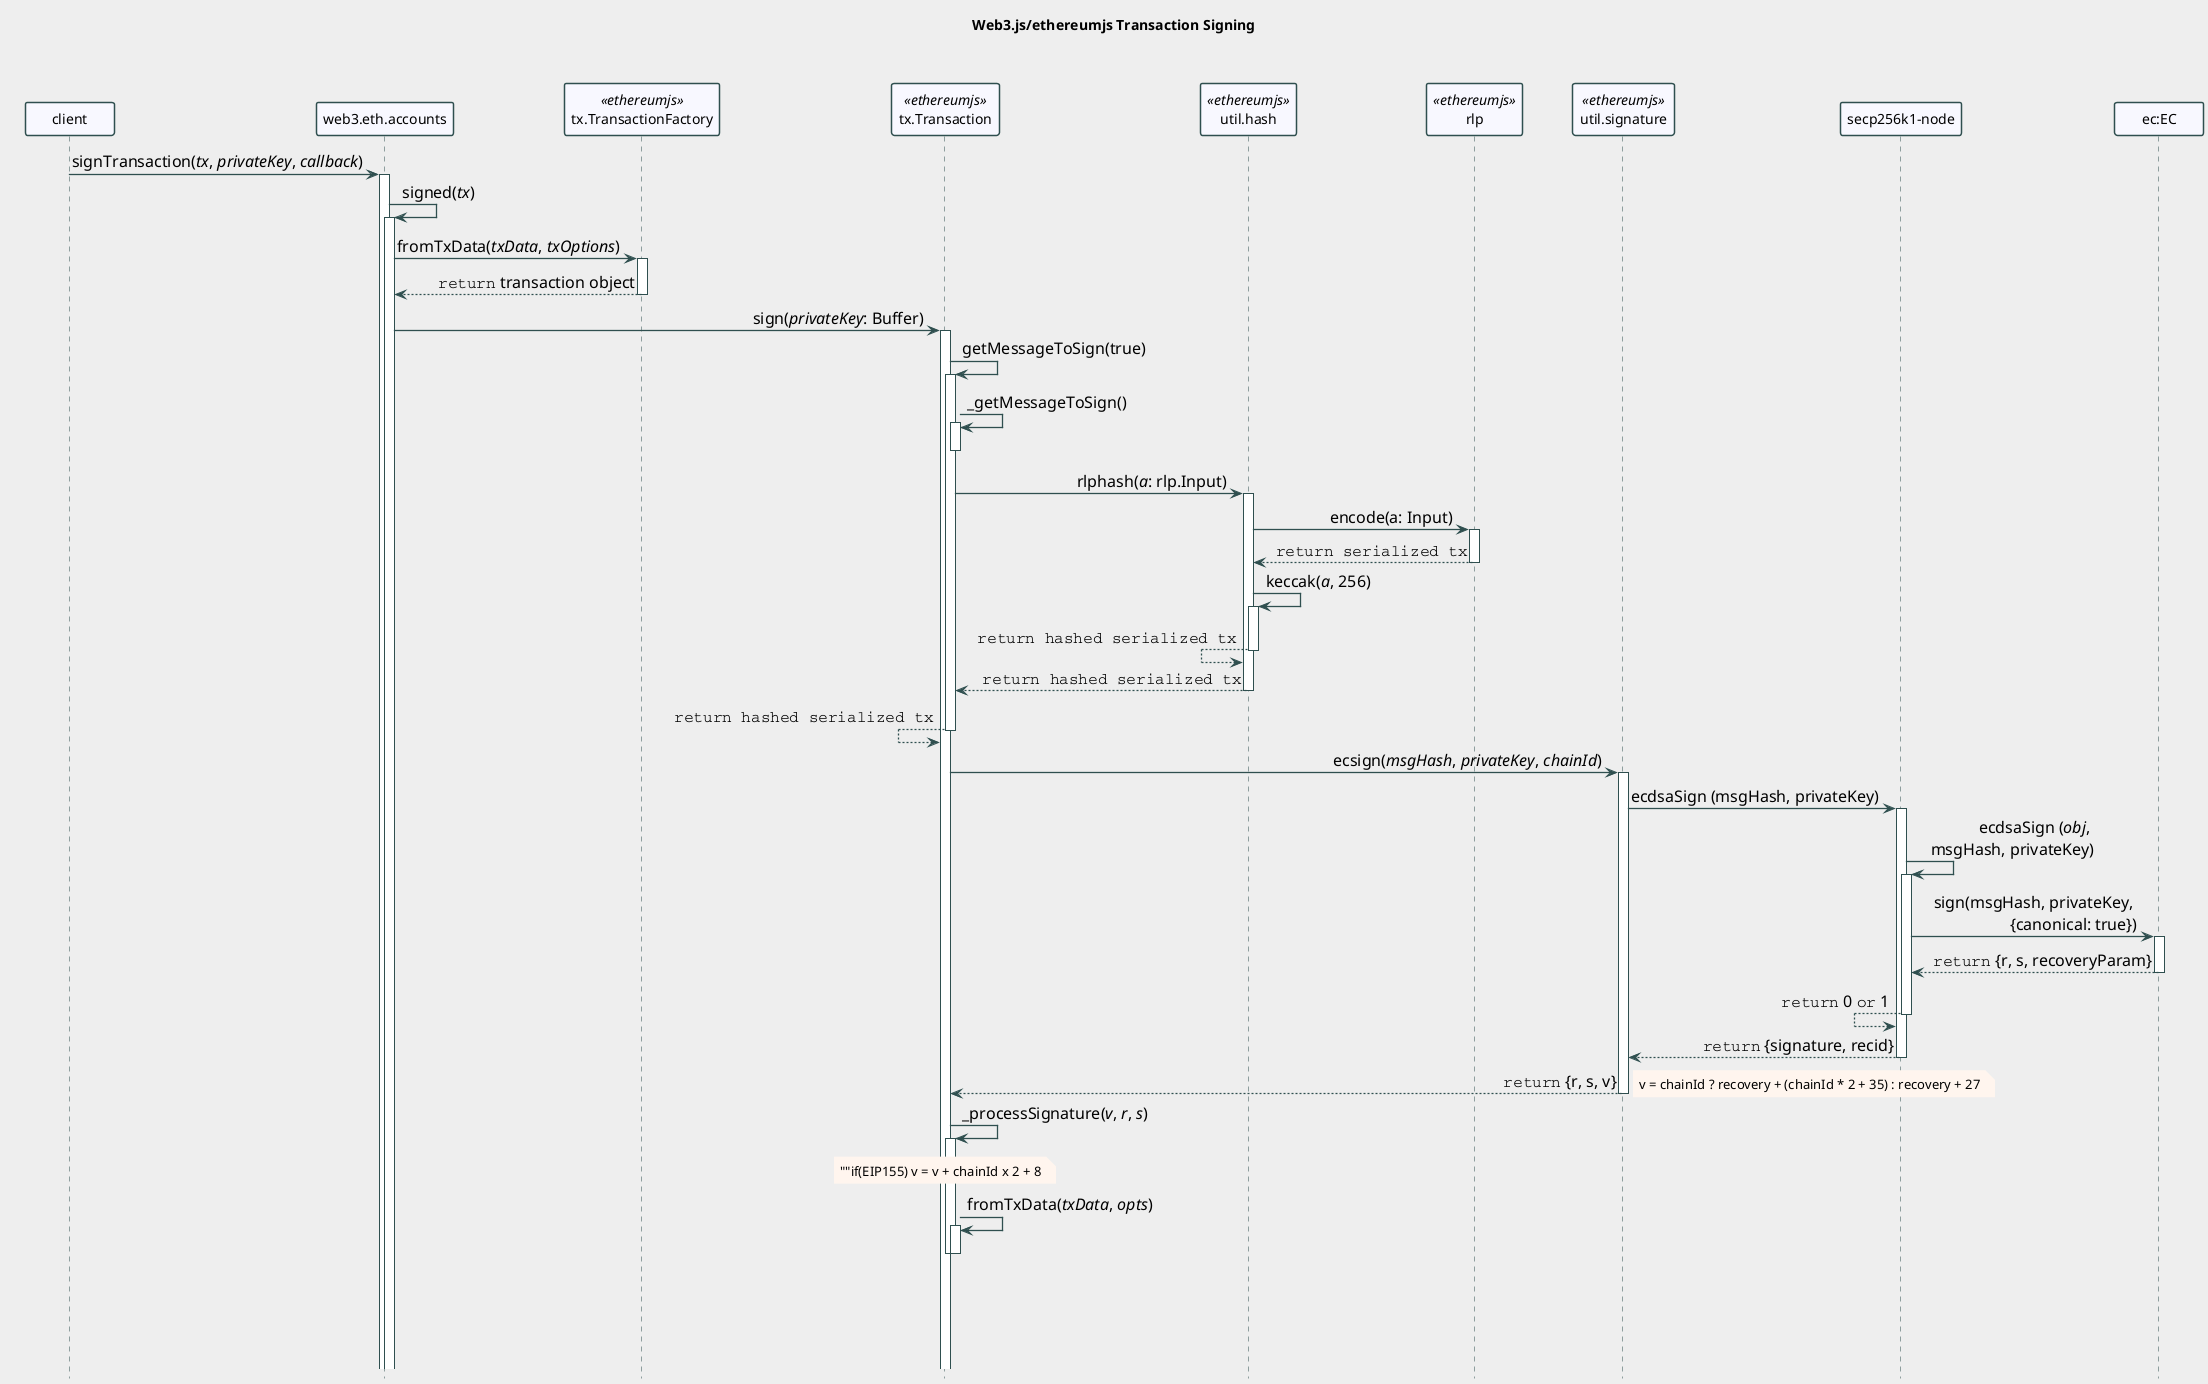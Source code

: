 @startuml

' https://plantuml.com/class-diagram
' https://plantuml.com/sequence-diagram
' https://plantuml-documentation.readthedocs.io/en/latest/formatting/all-skin-params.html
' https://plantuml-documentation.readthedocs.io/en/latest/formatting/all-skin-params.html#class
' https://plantuml.com/creole
' https://www.w3schools.com/colors/colors_names.asp

skinparam {
  'DefaultFontName Consolas
  DefaultFontName Monaco
  'DefaultFontName Lucida Console
  DefaultMonospacedFontName Consolas
  'DefaultFontStyle bold

  'BackgroundColor transparent
  BackgroundColor #eeeeee
  PageMargin 10
  BoxPadding 100
  ParticipantPadding 20

  ArrowFontSize 16
  ArrowThickness 1
  MinClassWidth 75
  ClassFontStyle bold

  NoteBackgroundColor SeaShell
  NoteBorderColor transparent
  NoteShadowing false
}


skinparam Sequence{

  ParticipantFontName Consolas
  ArrowFontName Consolas

  DividerBorderThickness 1.5
  ReferenceBorderThickness 1.5
  MessageAlignment right

  ArrowColor DarkSlateGray
  ArrowThickness 1.3
  LifeLineBorderColor DarkSlateGray
  LifeLineBorderThickness 1.3

  ActorBorderColor DarkSlateGray
  ActorBackgroundColor GhostWhite
  ParticipantBorderColor DarkSlateGray
  ParticipantBorderThickness 1.5
  ParticipantBackgroundColor GhostWhite

  'BoxBackgroundColor transparent
  'BoxBorderColor transparent

  GroupBorderThickness 1.3
  GroupBorderColor DarkBlue
  GroupBodyBackgroundColor Azure
}

skinparam Group{
  BorderThickness 1.3
  BorderShadowing true
}


hide Circle
hide Footbox
title Web3.js/ethereumjs Transaction Signing\n\n
'caption


participant client
participant "web3.eth.accounts" as accts
participant "tx.TransactionFactory" as factory <<ethereumjs>>
participant "tx.Transaction" as tx <<ethereumjs>>
participant "util.hash" as hash <<ethereumjs>>
participant "rlp" as rlp <<ethereumjs>>
participant "util.signature" as signature <<ethereumjs>>
participant "secp256k1-node" as secp256k1
participant "ec:EC" as ec

url of accts is [[https://github.com/ChainSafe/web3.js/blob/v1.7.0/packages/web3-eth-accounts/src/index.js]]
url of factory is [[https://github.com/ethereumjs/ethereumjs-monorepo/blob/6e41fb32a4916cff53ec940d94e3c238f3c20d5f/packages/tx/src/transactionFactory.ts]]
url of tx is [[https://github.com/ethereumjs/ethereumjs-monorepo/blob/6e41fb32a4916cff53ec940d94e3c238f3c20d5f/packages/tx/src/legacyTransaction.ts]]
url of hash is [[https://github.com/ethereumjs/ethereumjs-monorepo/blob/6e41fb32a4916cff53ec940d94e3c238f3c20d5f/packages/util/src/hash.ts]]
url of rlp is [[https://github.com/ethereumjs/rlp/blob/a0fc75b76e08939d9db5162640ba4363f6ce296e/src/index.ts]]
url of signature is [[https://github.com/ethereumjs/ethereumjs-monorepo/blob/6e41fb32a4916cff53ec940d94e3c238f3c20d5f/packages/util/src/signature.ts]]
url of secp256k1 is [[https://github.com/cryptocoinjs/secp256k1-node/tree/f73cd3a2b95ec6f549a2feabfbf2b8f17b30dcc7]]
url of ec is [[https://github.com/indutny/elliptic/blob/43ac7f230069bd1575e1e4a58394a512303ba803/lib/elliptic/ec/index.js]]

client -> accts ++ [[https://github.com/ChainSafe/web3.js/blob/v1.7.0/packages/web3-eth-accounts/src/index.js#L146]] : signTransaction(//tx//, //privateKey//, //callback//)
  accts -> accts ++ [[https://github.com/ChainSafe/web3.js/blob/v1.7.0/packages/web3-eth-accounts/src/index.js#L182]] : signed(//tx//)
    accts -> factory ++ [[https://github.com/ethereumjs/ethereumjs-monorepo/blob/@ethereumjs/tx@3.3.2/packages/tx/src/transactionFactory.ts#L22]] : fromTxData(//txData//, //txOptions//)
      accts <-- factory -- : <font:courier>return</font> transaction object
    accts -> tx ++ [[https://github.com/ethereumjs/ethereumjs-monorepo/blob/@ethereumjs/tx@3.3.2/packages/tx/src/baseTransaction.ts#L282]] : sign(//privateKey//: Buffer)
      tx -> tx ++ [[https://github.com/ethereumjs/ethereumjs-monorepo/blob/6e41fb32a4916cff53ec940d94e3c238f3c20d5f/packages/tx/src/legacyTransaction.ts#L210]] : getMessageToSign(true)
        tx -> tx ++ [[https://github.com/ethereumjs/ethereumjs-monorepo/blob/6e41fb32a4916cff53ec940d94e3c238f3c20d5f/packages/tx/src/legacyTransaction.ts#L176]] : _getMessageToSign()
          tx --
        tx -> hash ++ [[https://github.com/ethereumjs/ethereumjs-monorepo/blob/6e41fb32a4916cff53ec940d94e3c238f3c20d5f/packages/util/src/hash.ts#L157]] : rlphash(//a//: rlp.Input)
          hash -> rlp ++ [[https://github.com/ethereumjs/rlp/blob/a0fc75b76e08939d9db5162640ba4363f6ce296e/src/index.ts#L14]] : encode(a: Input)
            hash <-- rlp -- : <font:courier>return serialized tx</font>
          hash -> hash ++ [[https://github.com/ethereumjs/ethereumjs-monorepo/blob/6e41fb32a4916cff53ec940d94e3c238f3c20d5f/packages/util/src/hash.ts#L12]] : keccak(//a//, 256)
            hash <-- hash -- : <font:courier>return hashed serialized tx</font>
          tx <-- hash -- : <font:courier>return hashed serialized tx</font>
        tx <-- tx -- : <font:courier>return hashed serialized tx</font>
      tx -> signature ++ [[https://github.com/ethereumjs/ethereumjs-monorepo/blob/6e41fb32a4916cff53ec940d94e3c238f3c20d5f/packages/util/src/signature.ts#L25]] : ecsign(//msgHash//, //privateKey//, //chainId//)
        signature -> secp256k1 ++ [[https://github.com/cryptocoinjs/secp256k1-node/blob/f73cd3a2b95ec6f549a2feabfbf2b8f17b30dcc7/lib/index.js#L252]] :  ecdsaSign (msgHash, privateKey)
          secp256k1 -> secp256k1 ++ [[https://github.com/cryptocoinjs/secp256k1-node/blob/f73cd3a2b95ec6f549a2feabfbf2b8f17b30dcc7/lib/elliptic.js#L302]] : ecdsaSign (//obj//, \n   msgHash, privateKey)
            secp256k1 -> ec ++ [[https://github.com/indutny/elliptic/blob/43ac7f230069bd1575e1e4a58394a512303ba803/lib/elliptic/ec/index.js#L91]] : sign(msgHash, privateKey, \n   {canonical: true})
              secp256k1 <-- ec -- : <font:courier>return</font> {r, s, recoveryParam}
            secp256k1 <-- secp256k1 -- : <font:courier>return</font> 0 <font:courier>or</font> 1
          signature <-- secp256k1 --: <font:courier>return</font> {signature, recid}
        tx <-- signature -- : <font:courier>return</font> {r, s, v}
        note right
        ""v = chainId ? recovery + (chainId * 2 + 35) : recovery + 27""
        end note
      tx -> tx ++ [[https://github.com/ethereumjs/ethereumjs-monorepo/blob/6e41fb32a4916cff53ec940d94e3c238f3c20d5f/packages/tx/src/legacyTransaction.ts#L301]] : _processSignature(//v//, //r//, //s//)
        note over tx
        ""if(EIP155) v = v + chainId x 2 + 8
        end note
        tx -> tx ++ [[https://github.com/ethereumjs/ethereumjs-monorepo/blob/6e41fb32a4916cff53ec940d94e3c238f3c20d5f/packages/tx/src/legacyTransaction.ts#L33]] : fromTxData(//txData//, //opts//)
          tx --
        tx --






||100||

@enduml


@startuml

abstract BaseTransaction


@enduml

